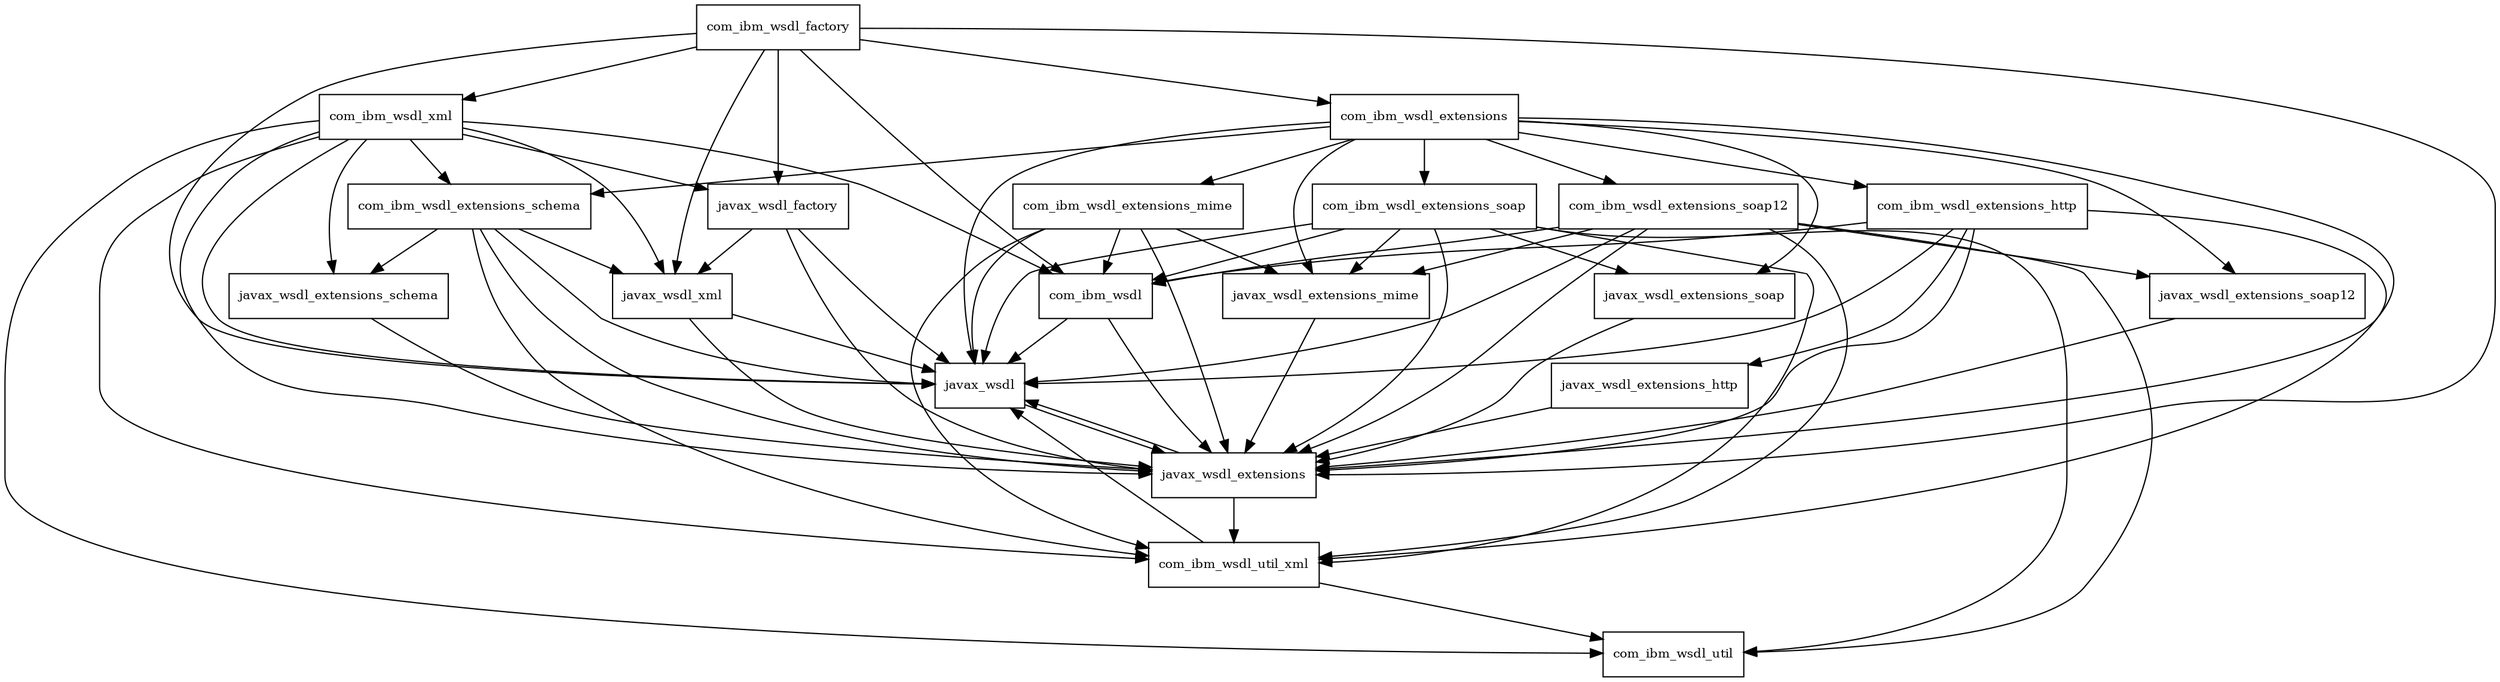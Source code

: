 digraph wsdl4j_1_6_3_redhat_1_package_dependencies {
  node [shape = box, fontsize=10.0];
  com_ibm_wsdl -> javax_wsdl;
  com_ibm_wsdl -> javax_wsdl_extensions;
  com_ibm_wsdl_extensions -> com_ibm_wsdl_extensions_http;
  com_ibm_wsdl_extensions -> com_ibm_wsdl_extensions_mime;
  com_ibm_wsdl_extensions -> com_ibm_wsdl_extensions_schema;
  com_ibm_wsdl_extensions -> com_ibm_wsdl_extensions_soap;
  com_ibm_wsdl_extensions -> com_ibm_wsdl_extensions_soap12;
  com_ibm_wsdl_extensions -> javax_wsdl;
  com_ibm_wsdl_extensions -> javax_wsdl_extensions;
  com_ibm_wsdl_extensions -> javax_wsdl_extensions_mime;
  com_ibm_wsdl_extensions -> javax_wsdl_extensions_soap;
  com_ibm_wsdl_extensions -> javax_wsdl_extensions_soap12;
  com_ibm_wsdl_extensions_http -> com_ibm_wsdl;
  com_ibm_wsdl_extensions_http -> com_ibm_wsdl_util_xml;
  com_ibm_wsdl_extensions_http -> javax_wsdl;
  com_ibm_wsdl_extensions_http -> javax_wsdl_extensions;
  com_ibm_wsdl_extensions_http -> javax_wsdl_extensions_http;
  com_ibm_wsdl_extensions_mime -> com_ibm_wsdl;
  com_ibm_wsdl_extensions_mime -> com_ibm_wsdl_util_xml;
  com_ibm_wsdl_extensions_mime -> javax_wsdl;
  com_ibm_wsdl_extensions_mime -> javax_wsdl_extensions;
  com_ibm_wsdl_extensions_mime -> javax_wsdl_extensions_mime;
  com_ibm_wsdl_extensions_schema -> com_ibm_wsdl_util_xml;
  com_ibm_wsdl_extensions_schema -> javax_wsdl;
  com_ibm_wsdl_extensions_schema -> javax_wsdl_extensions;
  com_ibm_wsdl_extensions_schema -> javax_wsdl_extensions_schema;
  com_ibm_wsdl_extensions_schema -> javax_wsdl_xml;
  com_ibm_wsdl_extensions_soap -> com_ibm_wsdl;
  com_ibm_wsdl_extensions_soap -> com_ibm_wsdl_util;
  com_ibm_wsdl_extensions_soap -> com_ibm_wsdl_util_xml;
  com_ibm_wsdl_extensions_soap -> javax_wsdl;
  com_ibm_wsdl_extensions_soap -> javax_wsdl_extensions;
  com_ibm_wsdl_extensions_soap -> javax_wsdl_extensions_mime;
  com_ibm_wsdl_extensions_soap -> javax_wsdl_extensions_soap;
  com_ibm_wsdl_extensions_soap12 -> com_ibm_wsdl;
  com_ibm_wsdl_extensions_soap12 -> com_ibm_wsdl_util;
  com_ibm_wsdl_extensions_soap12 -> com_ibm_wsdl_util_xml;
  com_ibm_wsdl_extensions_soap12 -> javax_wsdl;
  com_ibm_wsdl_extensions_soap12 -> javax_wsdl_extensions;
  com_ibm_wsdl_extensions_soap12 -> javax_wsdl_extensions_mime;
  com_ibm_wsdl_extensions_soap12 -> javax_wsdl_extensions_soap12;
  com_ibm_wsdl_factory -> com_ibm_wsdl;
  com_ibm_wsdl_factory -> com_ibm_wsdl_extensions;
  com_ibm_wsdl_factory -> com_ibm_wsdl_xml;
  com_ibm_wsdl_factory -> javax_wsdl;
  com_ibm_wsdl_factory -> javax_wsdl_extensions;
  com_ibm_wsdl_factory -> javax_wsdl_factory;
  com_ibm_wsdl_factory -> javax_wsdl_xml;
  com_ibm_wsdl_util_xml -> com_ibm_wsdl_util;
  com_ibm_wsdl_util_xml -> javax_wsdl;
  com_ibm_wsdl_xml -> com_ibm_wsdl;
  com_ibm_wsdl_xml -> com_ibm_wsdl_extensions_schema;
  com_ibm_wsdl_xml -> com_ibm_wsdl_util;
  com_ibm_wsdl_xml -> com_ibm_wsdl_util_xml;
  com_ibm_wsdl_xml -> javax_wsdl;
  com_ibm_wsdl_xml -> javax_wsdl_extensions;
  com_ibm_wsdl_xml -> javax_wsdl_extensions_schema;
  com_ibm_wsdl_xml -> javax_wsdl_factory;
  com_ibm_wsdl_xml -> javax_wsdl_xml;
  javax_wsdl -> javax_wsdl_extensions;
  javax_wsdl_extensions -> com_ibm_wsdl_util_xml;
  javax_wsdl_extensions -> javax_wsdl;
  javax_wsdl_extensions_http -> javax_wsdl_extensions;
  javax_wsdl_extensions_mime -> javax_wsdl_extensions;
  javax_wsdl_extensions_schema -> javax_wsdl_extensions;
  javax_wsdl_extensions_soap -> javax_wsdl_extensions;
  javax_wsdl_extensions_soap12 -> javax_wsdl_extensions;
  javax_wsdl_factory -> javax_wsdl;
  javax_wsdl_factory -> javax_wsdl_extensions;
  javax_wsdl_factory -> javax_wsdl_xml;
  javax_wsdl_xml -> javax_wsdl;
  javax_wsdl_xml -> javax_wsdl_extensions;
}
